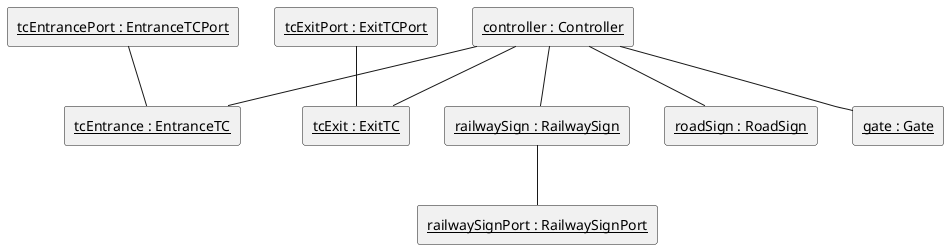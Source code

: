 

@startuml
	rectangle "<u>tcEntrance : EntranceTC</u>" as LevelCrossingSystem_System_tcEntrance
	rectangle "<u>tcExit : ExitTC</u>" as LevelCrossingSystem_System_tcExit
	rectangle "<u>controller : Controller</u>" as LevelCrossingSystem_System_controller
	rectangle "<u>railwaySign : RailwaySign</u>" as LevelCrossingSystem_System_railwaySign
	rectangle "<u>roadSign : RoadSign</u>" as LevelCrossingSystem_System_roadSign
	rectangle "<u>gate : Gate</u>" as LevelCrossingSystem_System_gate
	rectangle "<u>tcEntrancePort : EntranceTCPort</u>" as LevelCrossingSystem_System_tcEntrancePort
	rectangle "<u>tcExitPort : ExitTCPort</u>" as LevelCrossingSystem_System_tcExitPort
	rectangle "<u>railwaySignPort : RailwaySignPort</u>" as LevelCrossingSystem_System_railwaySignPort
	LevelCrossingSystem_System_controller -- LevelCrossingSystem_System_gate
	LevelCrossingSystem_System_controller -- LevelCrossingSystem_System_tcEntrance
	LevelCrossingSystem_System_controller -- LevelCrossingSystem_System_tcExit
	LevelCrossingSystem_System_controller -- LevelCrossingSystem_System_roadSign
	LevelCrossingSystem_System_tcEntrancePort -- LevelCrossingSystem_System_tcEntrance
	LevelCrossingSystem_System_tcExitPort -- LevelCrossingSystem_System_tcExit
	LevelCrossingSystem_System_controller -- LevelCrossingSystem_System_railwaySign
	LevelCrossingSystem_System_railwaySign -- LevelCrossingSystem_System_railwaySignPort
@enduml

